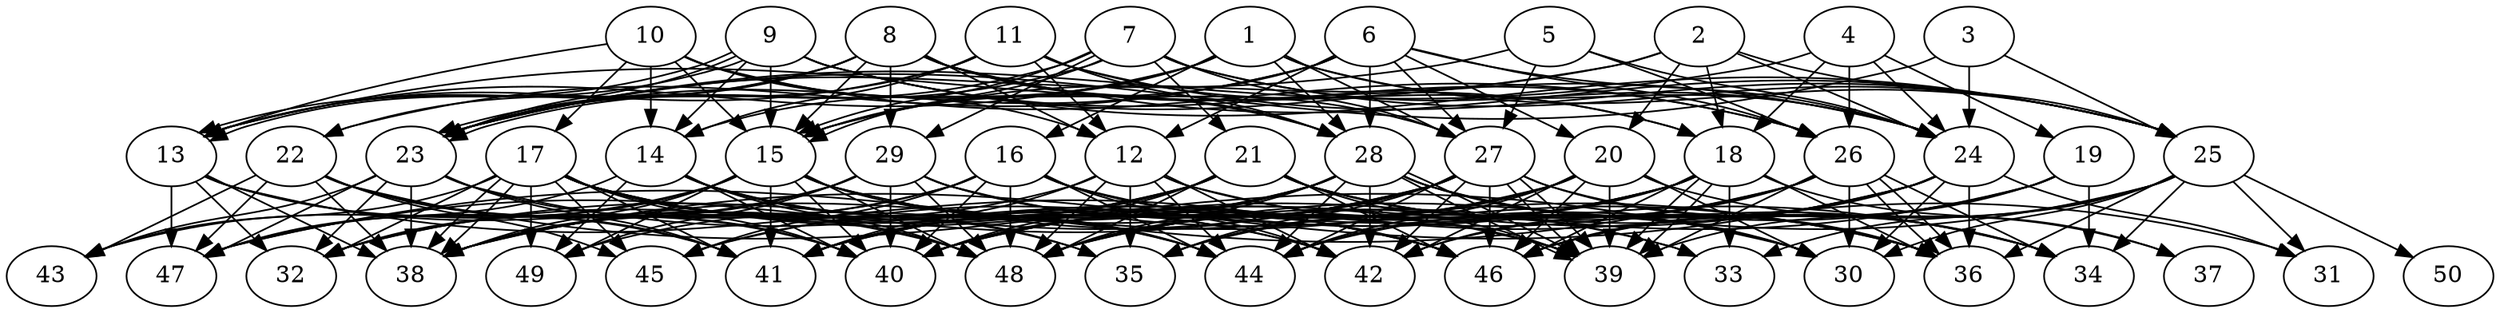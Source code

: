 // DAG (tier=3-complex, mode=data, n=50, ccr=0.545, fat=0.819, density=0.734, regular=0.342, jump=0.203, mindata=4194304, maxdata=33554432)
// DAG automatically generated by daggen at Sun Aug 24 16:33:35 2025
// /home/ermia/Project/Environments/daggen/bin/daggen --dot --ccr 0.545 --fat 0.819 --regular 0.342 --density 0.734 --jump 0.203 --mindata 4194304 --maxdata 33554432 -n 50 
digraph G {
  1 [size="22352406137931296669696", alpha="0.16", expect_size="11176203068965648334848"]
  1 -> 13 [size ="6348037840437248"]
  1 -> 14 [size ="6348037840437248"]
  1 -> 15 [size ="6348037840437248"]
  1 -> 16 [size ="6348037840437248"]
  1 -> 24 [size ="6348037840437248"]
  1 -> 25 [size ="6348037840437248"]
  1 -> 27 [size ="6348037840437248"]
  1 -> 28 [size ="6348037840437248"]
  2 [size="4491380250725652480", alpha="0.11", expect_size="2245690125362826240"]
  2 -> 13 [size ="6367436664209408"]
  2 -> 15 [size ="6367436664209408"]
  2 -> 18 [size ="6367436664209408"]
  2 -> 20 [size ="6367436664209408"]
  2 -> 24 [size ="6367436664209408"]
  2 -> 25 [size ="6367436664209408"]
  3 [size="11038292044412080", alpha="0.07", expect_size="5519146022206040"]
  3 -> 23 [size ="175348616527872"]
  3 -> 24 [size ="175348616527872"]
  3 -> 25 [size ="175348616527872"]
  4 [size="85257773106935152", alpha="0.05", expect_size="42628886553467576"]
  4 -> 18 [size ="2776505507643392"]
  4 -> 19 [size ="2776505507643392"]
  4 -> 23 [size ="2776505507643392"]
  4 -> 24 [size ="2776505507643392"]
  4 -> 26 [size ="2776505507643392"]
  5 [size="169327515524944672", alpha="0.09", expect_size="84663757762472336"]
  5 -> 23 [size ="334637142376448"]
  5 -> 24 [size ="334637142376448"]
  5 -> 26 [size ="334637142376448"]
  5 -> 27 [size ="334637142376448"]
  6 [size="6169633578788054892544", alpha="0.11", expect_size="3084816789394027446272"]
  6 -> 12 [size ="2691098338131968"]
  6 -> 15 [size ="2691098338131968"]
  6 -> 20 [size ="2691098338131968"]
  6 -> 22 [size ="2691098338131968"]
  6 -> 23 [size ="2691098338131968"]
  6 -> 24 [size ="2691098338131968"]
  6 -> 26 [size ="2691098338131968"]
  6 -> 27 [size ="2691098338131968"]
  6 -> 28 [size ="2691098338131968"]
  7 [size="202329608061977376", alpha="0.17", expect_size="101164804030988688"]
  7 -> 15 [size ="4028038173949952"]
  7 -> 15 [size ="4028038173949952"]
  7 -> 21 [size ="4028038173949952"]
  7 -> 23 [size ="4028038173949952"]
  7 -> 23 [size ="4028038173949952"]
  7 -> 24 [size ="4028038173949952"]
  7 -> 25 [size ="4028038173949952"]
  7 -> 27 [size ="4028038173949952"]
  7 -> 29 [size ="4028038173949952"]
  8 [size="379257287128083008", alpha="0.14", expect_size="189628643564041504"]
  8 -> 12 [size ="7123099241676800"]
  8 -> 13 [size ="7123099241676800"]
  8 -> 15 [size ="7123099241676800"]
  8 -> 18 [size ="7123099241676800"]
  8 -> 22 [size ="7123099241676800"]
  8 -> 23 [size ="7123099241676800"]
  8 -> 25 [size ="7123099241676800"]
  8 -> 27 [size ="7123099241676800"]
  8 -> 28 [size ="7123099241676800"]
  8 -> 29 [size ="7123099241676800"]
  9 [size="5008271294823538688", alpha="0.08", expect_size="2504135647411769344"]
  9 -> 13 [size ="3769464659116032"]
  9 -> 13 [size ="3769464659116032"]
  9 -> 14 [size ="3769464659116032"]
  9 -> 15 [size ="3769464659116032"]
  9 -> 23 [size ="3769464659116032"]
  9 -> 24 [size ="3769464659116032"]
  9 -> 25 [size ="3769464659116032"]
  9 -> 26 [size ="3769464659116032"]
  10 [size="6785924287794705408", alpha="0.09", expect_size="3392962143897352704"]
  10 -> 12 [size ="2469005033996288"]
  10 -> 13 [size ="2469005033996288"]
  10 -> 14 [size ="2469005033996288"]
  10 -> 15 [size ="2469005033996288"]
  10 -> 17 [size ="2469005033996288"]
  10 -> 26 [size ="2469005033996288"]
  10 -> 28 [size ="2469005033996288"]
  11 [size="215160583106062464", alpha="0.07", expect_size="107580291553031232"]
  11 -> 12 [size ="6908649544876032"]
  11 -> 13 [size ="6908649544876032"]
  11 -> 14 [size ="6908649544876032"]
  11 -> 18 [size ="6908649544876032"]
  11 -> 23 [size ="6908649544876032"]
  11 -> 25 [size ="6908649544876032"]
  11 -> 28 [size ="6908649544876032"]
  12 [size="57501512955667208", alpha="0.18", expect_size="28750756477833604"]
  12 -> 30 [size ="6376684601212928"]
  12 -> 31 [size ="6376684601212928"]
  12 -> 35 [size ="6376684601212928"]
  12 -> 38 [size ="6376684601212928"]
  12 -> 41 [size ="6376684601212928"]
  12 -> 42 [size ="6376684601212928"]
  12 -> 44 [size ="6376684601212928"]
  12 -> 48 [size ="6376684601212928"]
  13 [size="19355095426442764", alpha="0.11", expect_size="9677547713221382"]
  13 -> 32 [size ="327260703817728"]
  13 -> 38 [size ="327260703817728"]
  13 -> 41 [size ="327260703817728"]
  13 -> 46 [size ="327260703817728"]
  13 -> 47 [size ="327260703817728"]
  13 -> 48 [size ="327260703817728"]
  14 [size="8479600236475088633856", alpha="0.03", expect_size="4239800118237544316928"]
  14 -> 35 [size ="3326648430624768"]
  14 -> 40 [size ="3326648430624768"]
  14 -> 42 [size ="3326648430624768"]
  14 -> 44 [size ="3326648430624768"]
  14 -> 47 [size ="3326648430624768"]
  14 -> 48 [size ="3326648430624768"]
  14 -> 49 [size ="3326648430624768"]
  15 [size="275645144972620160", alpha="0.14", expect_size="137822572486310080"]
  15 -> 32 [size ="6435100921167872"]
  15 -> 33 [size ="6435100921167872"]
  15 -> 36 [size ="6435100921167872"]
  15 -> 38 [size ="6435100921167872"]
  15 -> 40 [size ="6435100921167872"]
  15 -> 41 [size ="6435100921167872"]
  15 -> 43 [size ="6435100921167872"]
  15 -> 44 [size ="6435100921167872"]
  15 -> 48 [size ="6435100921167872"]
  15 -> 49 [size ="6435100921167872"]
  16 [size="4754591101164023808", alpha="0.01", expect_size="2377295550582011904"]
  16 -> 32 [size ="2262532811128832"]
  16 -> 33 [size ="2262532811128832"]
  16 -> 34 [size ="2262532811128832"]
  16 -> 38 [size ="2262532811128832"]
  16 -> 39 [size ="2262532811128832"]
  16 -> 40 [size ="2262532811128832"]
  16 -> 42 [size ="2262532811128832"]
  16 -> 44 [size ="2262532811128832"]
  16 -> 45 [size ="2262532811128832"]
  16 -> 48 [size ="2262532811128832"]
  17 [size="24817591314854735872", alpha="0.09", expect_size="12408795657427367936"]
  17 -> 32 [size ="8736584102838272"]
  17 -> 35 [size ="8736584102838272"]
  17 -> 38 [size ="8736584102838272"]
  17 -> 38 [size ="8736584102838272"]
  17 -> 39 [size ="8736584102838272"]
  17 -> 40 [size ="8736584102838272"]
  17 -> 41 [size ="8736584102838272"]
  17 -> 42 [size ="8736584102838272"]
  17 -> 43 [size ="8736584102838272"]
  17 -> 44 [size ="8736584102838272"]
  17 -> 45 [size ="8736584102838272"]
  17 -> 46 [size ="8736584102838272"]
  17 -> 48 [size ="8736584102838272"]
  17 -> 49 [size ="8736584102838272"]
  18 [size="161154050789640288", alpha="0.12", expect_size="80577025394820144"]
  18 -> 33 [size ="5489400729305088"]
  18 -> 36 [size ="5489400729305088"]
  18 -> 37 [size ="5489400729305088"]
  18 -> 39 [size ="5489400729305088"]
  18 -> 39 [size ="5489400729305088"]
  18 -> 40 [size ="5489400729305088"]
  18 -> 41 [size ="5489400729305088"]
  18 -> 44 [size ="5489400729305088"]
  18 -> 45 [size ="5489400729305088"]
  18 -> 46 [size ="5489400729305088"]
  18 -> 48 [size ="5489400729305088"]
  19 [size="14725939728930881536", alpha="0.12", expect_size="7362969864465440768"]
  19 -> 34 [size ="6061057848115200"]
  19 -> 39 [size ="6061057848115200"]
  19 -> 40 [size ="6061057848115200"]
  19 -> 44 [size ="6061057848115200"]
  19 -> 46 [size ="6061057848115200"]
  20 [size="10624377436046153728", alpha="0.17", expect_size="5312188718023076864"]
  20 -> 30 [size ="5534987847729152"]
  20 -> 35 [size ="5534987847729152"]
  20 -> 37 [size ="5534987847729152"]
  20 -> 38 [size ="5534987847729152"]
  20 -> 39 [size ="5534987847729152"]
  20 -> 40 [size ="5534987847729152"]
  20 -> 42 [size ="5534987847729152"]
  20 -> 44 [size ="5534987847729152"]
  20 -> 46 [size ="5534987847729152"]
  21 [size="145242026447995552", alpha="0.00", expect_size="72621013223997776"]
  21 -> 30 [size ="2553766616236032"]
  21 -> 32 [size ="2553766616236032"]
  21 -> 34 [size ="2553766616236032"]
  21 -> 36 [size ="2553766616236032"]
  21 -> 38 [size ="2553766616236032"]
  21 -> 39 [size ="2553766616236032"]
  21 -> 40 [size ="2553766616236032"]
  21 -> 41 [size ="2553766616236032"]
  21 -> 46 [size ="2553766616236032"]
  21 -> 48 [size ="2553766616236032"]
  22 [size="14769014293625964544", alpha="0.15", expect_size="7384507146812982272"]
  22 -> 30 [size ="8113023780651008"]
  22 -> 38 [size ="8113023780651008"]
  22 -> 40 [size ="8113023780651008"]
  22 -> 41 [size ="8113023780651008"]
  22 -> 43 [size ="8113023780651008"]
  22 -> 45 [size ="8113023780651008"]
  22 -> 47 [size ="8113023780651008"]
  23 [size="521395775465324544000", alpha="0.11", expect_size="260697887732662272000"]
  23 -> 32 [size ="518244846796800"]
  23 -> 38 [size ="518244846796800"]
  23 -> 40 [size ="518244846796800"]
  23 -> 41 [size ="518244846796800"]
  23 -> 43 [size ="518244846796800"]
  23 -> 46 [size ="518244846796800"]
  23 -> 47 [size ="518244846796800"]
  24 [size="23530396553473368784896", alpha="0.16", expect_size="11765198276736684392448"]
  24 -> 30 [size ="6569154626715648"]
  24 -> 31 [size ="6569154626715648"]
  24 -> 36 [size ="6569154626715648"]
  24 -> 38 [size ="6569154626715648"]
  24 -> 40 [size ="6569154626715648"]
  24 -> 42 [size ="6569154626715648"]
  24 -> 46 [size ="6569154626715648"]
  24 -> 48 [size ="6569154626715648"]
  25 [size="2431766394290371072", alpha="0.09", expect_size="1215883197145185536"]
  25 -> 30 [size ="5145192613019648"]
  25 -> 31 [size ="5145192613019648"]
  25 -> 33 [size ="5145192613019648"]
  25 -> 34 [size ="5145192613019648"]
  25 -> 36 [size ="5145192613019648"]
  25 -> 46 [size ="5145192613019648"]
  25 -> 48 [size ="5145192613019648"]
  25 -> 50 [size ="5145192613019648"]
  26 [size="36282063071035864", alpha="0.04", expect_size="18141031535517932"]
  26 -> 30 [size ="2108470882992128"]
  26 -> 34 [size ="2108470882992128"]
  26 -> 35 [size ="2108470882992128"]
  26 -> 36 [size ="2108470882992128"]
  26 -> 36 [size ="2108470882992128"]
  26 -> 39 [size ="2108470882992128"]
  26 -> 41 [size ="2108470882992128"]
  26 -> 42 [size ="2108470882992128"]
  26 -> 47 [size ="2108470882992128"]
  27 [size="28647402663740371369984", alpha="0.13", expect_size="14323701331870185684992"]
  27 -> 32 [size ="7489971329957888"]
  27 -> 34 [size ="7489971329957888"]
  27 -> 35 [size ="7489971329957888"]
  27 -> 36 [size ="7489971329957888"]
  27 -> 39 [size ="7489971329957888"]
  27 -> 39 [size ="7489971329957888"]
  27 -> 41 [size ="7489971329957888"]
  27 -> 42 [size ="7489971329957888"]
  27 -> 44 [size ="7489971329957888"]
  27 -> 46 [size ="7489971329957888"]
  27 -> 47 [size ="7489971329957888"]
  27 -> 48 [size ="7489971329957888"]
  28 [size="9853283959797494841344", alpha="0.01", expect_size="4926641979898747420672"]
  28 -> 30 [size ="3676861909434368"]
  28 -> 34 [size ="3676861909434368"]
  28 -> 36 [size ="3676861909434368"]
  28 -> 39 [size ="3676861909434368"]
  28 -> 39 [size ="3676861909434368"]
  28 -> 40 [size ="3676861909434368"]
  28 -> 41 [size ="3676861909434368"]
  28 -> 42 [size ="3676861909434368"]
  28 -> 44 [size ="3676861909434368"]
  28 -> 45 [size ="3676861909434368"]
  28 -> 48 [size ="3676861909434368"]
  28 -> 49 [size ="3676861909434368"]
  29 [size="2135956748193380864", alpha="0.03", expect_size="1067978374096690432"]
  29 -> 36 [size ="813057651507200"]
  29 -> 38 [size ="813057651507200"]
  29 -> 39 [size ="813057651507200"]
  29 -> 40 [size ="813057651507200"]
  29 -> 46 [size ="813057651507200"]
  29 -> 47 [size ="813057651507200"]
  29 -> 48 [size ="813057651507200"]
  29 -> 49 [size ="813057651507200"]
  30 [size="1992680825068316416", alpha="0.10", expect_size="996340412534158208"]
  31 [size="70739406040108064", alpha="0.06", expect_size="35369703020054032"]
  32 [size="39965901302623904", alpha="0.19", expect_size="19982950651311952"]
  33 [size="6489327129001664512", alpha="0.02", expect_size="3244663564500832256"]
  34 [size="7471123282331911061504", alpha="0.08", expect_size="3735561641165955530752"]
  35 [size="44187185164488800", alpha="0.02", expect_size="22093592582244400"]
  36 [size="5125914825422356348928", alpha="0.13", expect_size="2562957412711178174464"]
  37 [size="45947025459915480", alpha="0.16", expect_size="22973512729957740"]
  38 [size="6510542419073695744000", alpha="0.19", expect_size="3255271209536847872000"]
  39 [size="378820890591069184", alpha="0.06", expect_size="189410445295534592"]
  40 [size="115438701697302528000", alpha="0.14", expect_size="57719350848651264000"]
  41 [size="211494925182662592", alpha="0.04", expect_size="105747462591331296"]
  42 [size="429136063904616546304", alpha="0.13", expect_size="214568031952308273152"]
  43 [size="42758891694959168", alpha="0.13", expect_size="21379445847479584"]
  44 [size="3332736744298353664", alpha="0.14", expect_size="1666368372149176832"]
  45 [size="558043451501838336000", alpha="0.13", expect_size="279021725750919168000"]
  46 [size="15402678324156436480", alpha="0.17", expect_size="7701339162078218240"]
  47 [size="701469289523804372992", alpha="0.04", expect_size="350734644761902186496"]
  48 [size="795380681217413376", alpha="0.17", expect_size="397690340608706688"]
  49 [size="20172095500696805376", alpha="0.02", expect_size="10086047750348402688"]
  50 [size="291267362366023872", alpha="0.00", expect_size="145633681183011936"]
}